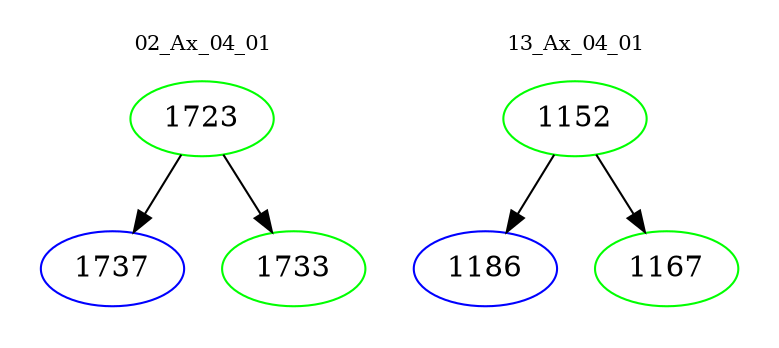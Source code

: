 digraph{
subgraph cluster_0 {
color = white
label = "02_Ax_04_01";
fontsize=10;
T0_1723 [label="1723", color="green"]
T0_1723 -> T0_1737 [color="black"]
T0_1737 [label="1737", color="blue"]
T0_1723 -> T0_1733 [color="black"]
T0_1733 [label="1733", color="green"]
}
subgraph cluster_1 {
color = white
label = "13_Ax_04_01";
fontsize=10;
T1_1152 [label="1152", color="green"]
T1_1152 -> T1_1186 [color="black"]
T1_1186 [label="1186", color="blue"]
T1_1152 -> T1_1167 [color="black"]
T1_1167 [label="1167", color="green"]
}
}
